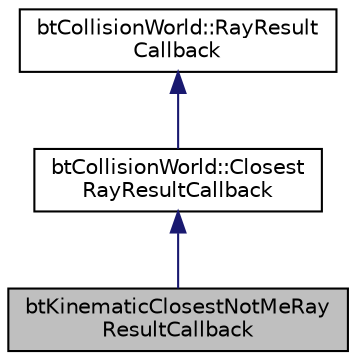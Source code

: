 digraph "btKinematicClosestNotMeRayResultCallback"
{
  edge [fontname="Helvetica",fontsize="10",labelfontname="Helvetica",labelfontsize="10"];
  node [fontname="Helvetica",fontsize="10",shape=record];
  Node1 [label="btKinematicClosestNotMeRay\lResultCallback",height=0.2,width=0.4,color="black", fillcolor="grey75", style="filled", fontcolor="black"];
  Node2 -> Node1 [dir="back",color="midnightblue",fontsize="10",style="solid"];
  Node2 [label="btCollisionWorld::Closest\lRayResultCallback",height=0.2,width=0.4,color="black", fillcolor="white", style="filled",URL="$structbt_collision_world_1_1_closest_ray_result_callback.html"];
  Node3 -> Node2 [dir="back",color="midnightblue",fontsize="10",style="solid"];
  Node3 [label="btCollisionWorld::RayResult\lCallback",height=0.2,width=0.4,color="black", fillcolor="white", style="filled",URL="$structbt_collision_world_1_1_ray_result_callback.html",tooltip="RayResultCallback is used to report new raycast results. "];
}
